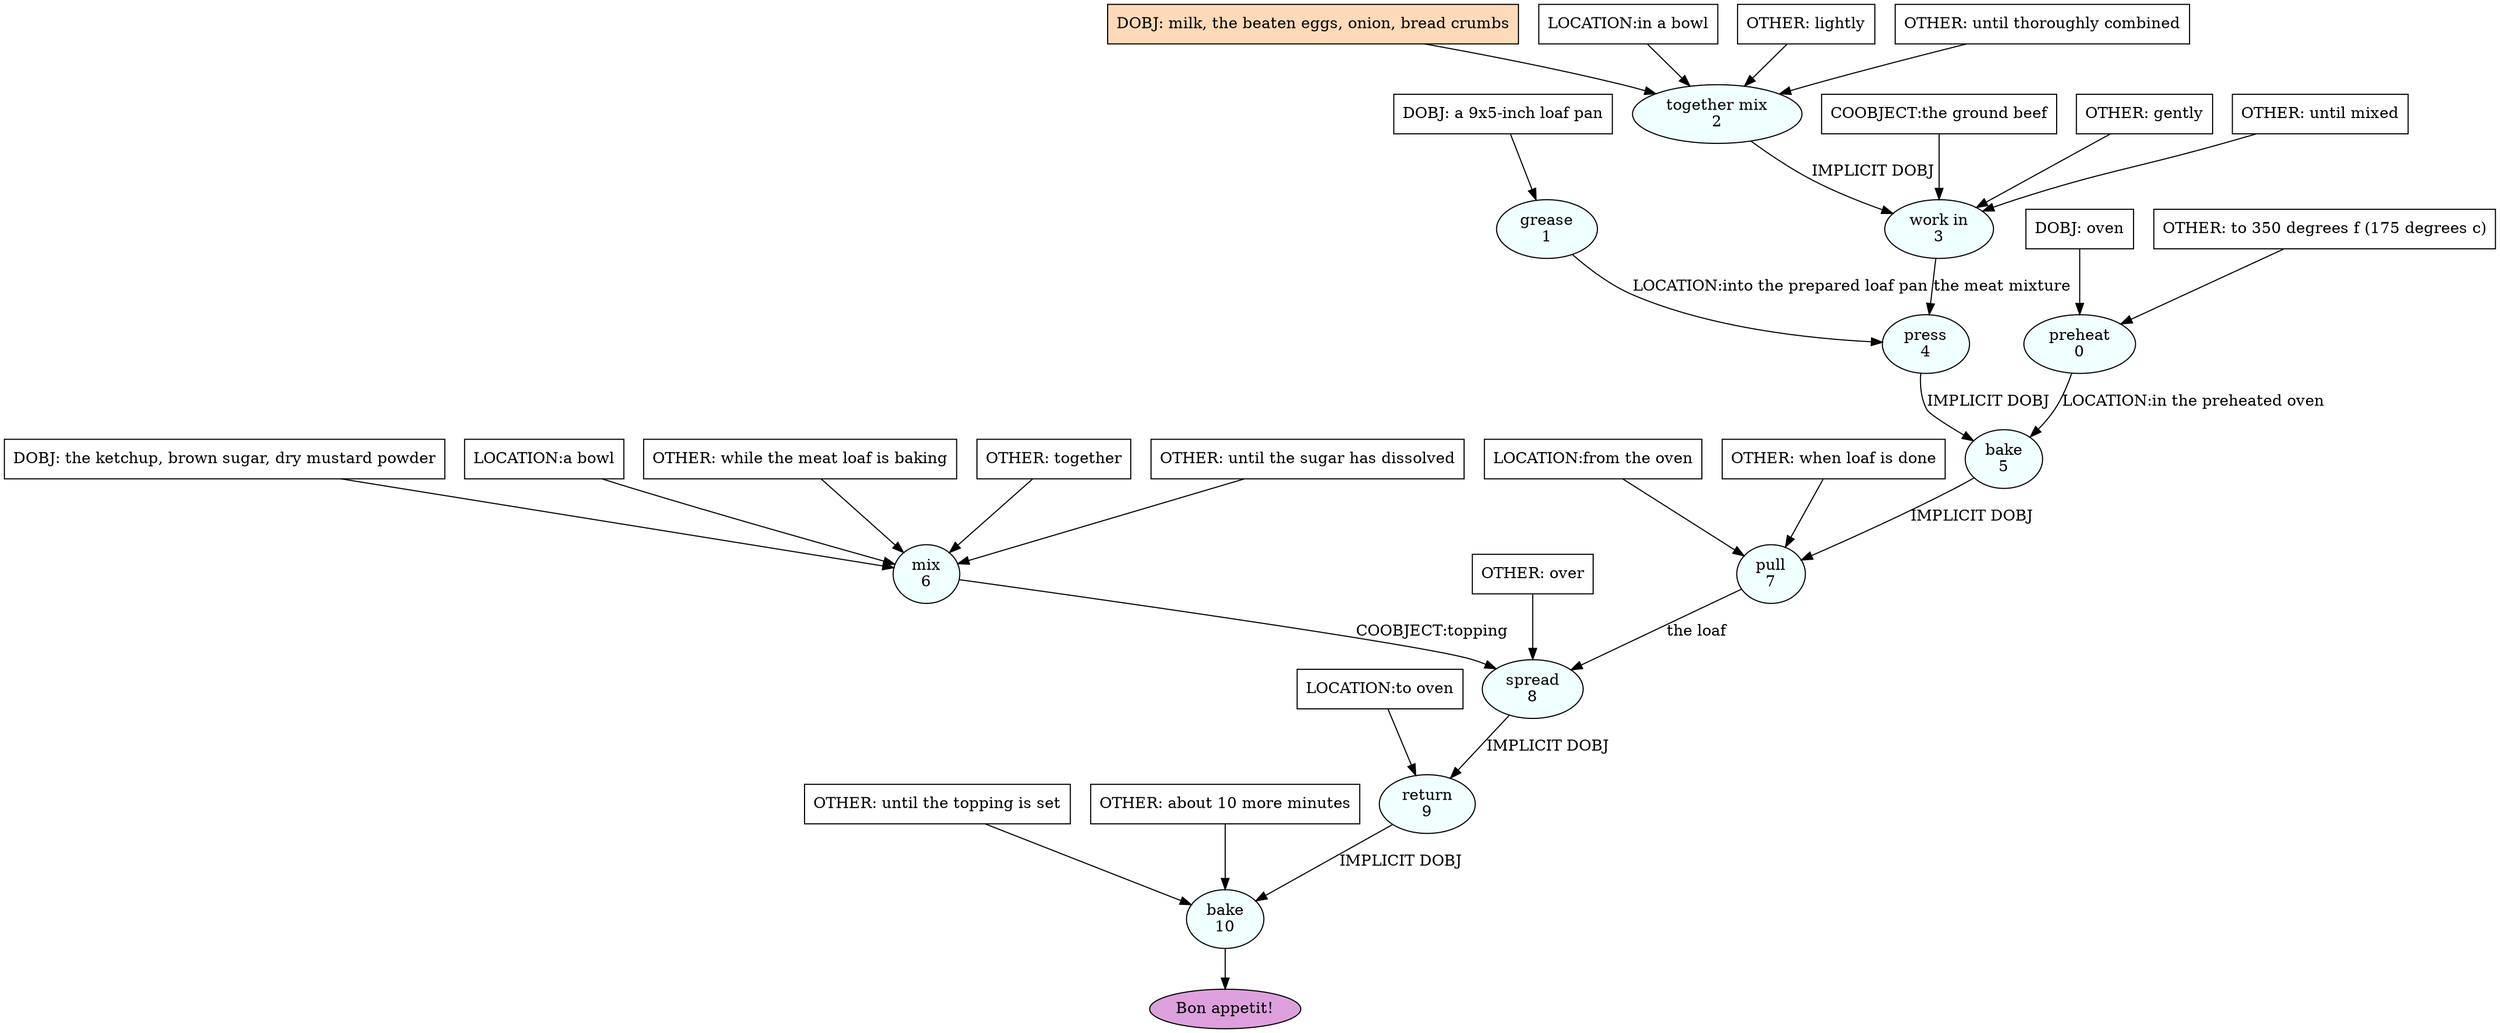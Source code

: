 digraph recipe {
E0[label="preheat
0", shape=oval, style=filled, fillcolor=azure]
E1[label="grease
1", shape=oval, style=filled, fillcolor=azure]
E2[label="together mix
2", shape=oval, style=filled, fillcolor=azure]
E3[label="work in
3", shape=oval, style=filled, fillcolor=azure]
E4[label="press
4", shape=oval, style=filled, fillcolor=azure]
E5[label="bake
5", shape=oval, style=filled, fillcolor=azure]
E6[label="mix
6", shape=oval, style=filled, fillcolor=azure]
E7[label="pull
7", shape=oval, style=filled, fillcolor=azure]
E8[label="spread
8", shape=oval, style=filled, fillcolor=azure]
E9[label="return
9", shape=oval, style=filled, fillcolor=azure]
E10[label="bake
10", shape=oval, style=filled, fillcolor=azure]
D1[label="DOBJ: a 9x5-inch loaf pan", shape=box, style=filled, fillcolor=white]
D1 -> E1
D0[label="DOBJ: oven", shape=box, style=filled, fillcolor=white]
D0 -> E0
O0_0[label="OTHER: to 350 degrees f (175 degrees c)", shape=box, style=filled, fillcolor=white]
O0_0 -> E0
D2[label="DOBJ: milk, the beaten eggs, onion, bread crumbs", shape=box, style=filled, fillcolor=peachpuff]
D2 -> E2
P2_0[label="LOCATION:in a bowl", shape=box, style=filled, fillcolor=white]
P2_0 -> E2
O2_0[label="OTHER: lightly", shape=box, style=filled, fillcolor=white]
O2_0 -> E2
O2_1[label="OTHER: until thoroughly combined", shape=box, style=filled, fillcolor=white]
O2_1 -> E2
D6[label="DOBJ: the ketchup, brown sugar, dry mustard powder", shape=box, style=filled, fillcolor=white]
D6 -> E6
P6_0[label="LOCATION:a bowl", shape=box, style=filled, fillcolor=white]
P6_0 -> E6
O6_0[label="OTHER: while the meat loaf is baking", shape=box, style=filled, fillcolor=white]
O6_0 -> E6
O6_1[label="OTHER: together", shape=box, style=filled, fillcolor=white]
O6_1 -> E6
O6_2[label="OTHER: until the sugar has dissolved", shape=box, style=filled, fillcolor=white]
O6_2 -> E6
E2 -> E3 [label="IMPLICIT DOBJ"]
P3_0_0[label="COOBJECT:the ground beef", shape=box, style=filled, fillcolor=white]
P3_0_0 -> E3
O3_0_0[label="OTHER: gently", shape=box, style=filled, fillcolor=white]
O3_0_0 -> E3
O3_1_0[label="OTHER: until mixed", shape=box, style=filled, fillcolor=white]
O3_1_0 -> E3
E3 -> E4 [label="the meat mixture"]
E1 -> E4 [label="LOCATION:into the prepared loaf pan"]
E4 -> E5 [label="IMPLICIT DOBJ"]
E0 -> E5 [label="LOCATION:in the preheated oven"]
E5 -> E7 [label="IMPLICIT DOBJ"]
P7_0_0[label="LOCATION:from the oven", shape=box, style=filled, fillcolor=white]
P7_0_0 -> E7
O7_0_0[label="OTHER: when loaf is done", shape=box, style=filled, fillcolor=white]
O7_0_0 -> E7
E7 -> E8 [label="the loaf"]
E6 -> E8 [label="COOBJECT:topping"]
O8_1_0[label="OTHER: over", shape=box, style=filled, fillcolor=white]
O8_1_0 -> E8
E8 -> E9 [label="IMPLICIT DOBJ"]
P9_0_0[label="LOCATION:to oven", shape=box, style=filled, fillcolor=white]
P9_0_0 -> E9
E9 -> E10 [label="IMPLICIT DOBJ"]
O10_0_0[label="OTHER: until the topping is set", shape=box, style=filled, fillcolor=white]
O10_0_0 -> E10
O10_1_0[label="OTHER: about 10 more minutes", shape=box, style=filled, fillcolor=white]
O10_1_0 -> E10
EOR[label="Bon appetit!", shape=oval, style=filled, fillcolor=plum]
E10 -> EOR
}
